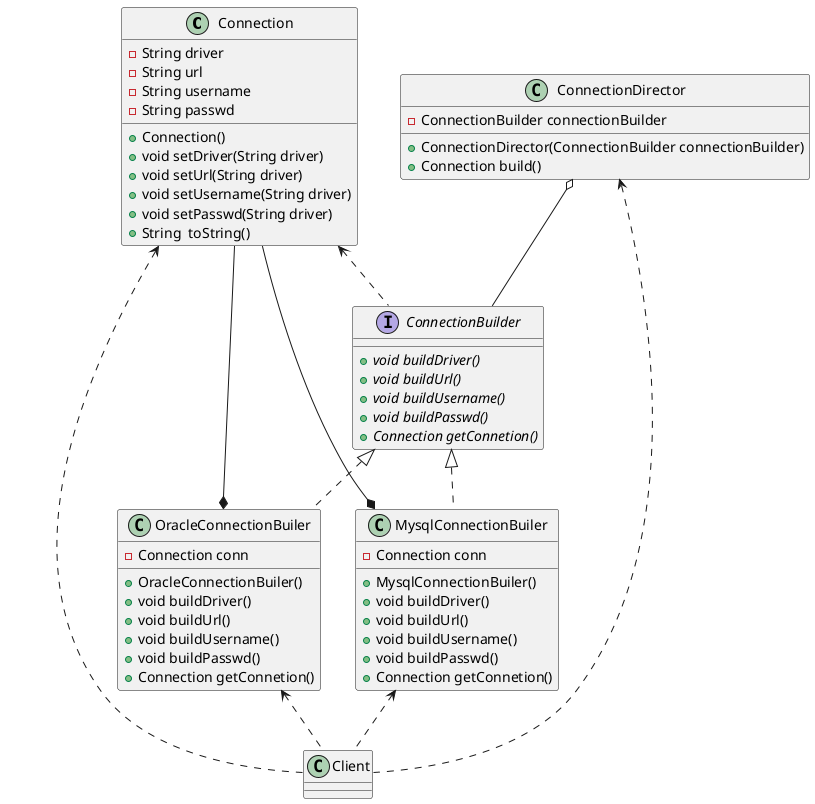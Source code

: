 @startuml

class Connection{
    {field} - String driver
    {field} - String url
    {field} - String username
    {field} - String passwd
    + Connection()
    {method} + void setDriver(String driver)
    {method} + void setUrl(String driver)
    {method} + void setUsername(String driver)
    {method} + void setPasswd(String driver)
    {method} + String  toString()
}

interface ConnectionBuilder{
       {abstract} {method} + void buildDriver()
       {abstract} {method} + void buildUrl()
       {abstract} {method} + void buildUsername()
       {abstract} {method} + void buildPasswd()
       {abstract} {method} + Connection getConnetion()
}

class MysqlConnectionBuiler{
         {field} - Connection conn
         {method} + MysqlConnectionBuiler()
         {method} + void buildDriver()
         {method} + void buildUrl()
         {method} + void buildUsername()
         {method} + void buildPasswd()
         {method} + Connection getConnetion()
}

class OracleConnectionBuiler{
         {field} - Connection conn
         {method} + OracleConnectionBuiler()
         {method} + void buildDriver()
         {method} + void buildUrl()
         {method} + void buildUsername()
         {method} + void buildPasswd()
         {method} + Connection getConnetion()
}

class ConnectionDirector{
      {field} - ConnectionBuilder connectionBuilder
      {method} + ConnectionDirector(ConnectionBuilder connectionBuilder)
      {method} + Connection build()
}

class Client

ConnectionBuilder <|.. MysqlConnectionBuiler
ConnectionBuilder <|.. OracleConnectionBuiler
Connection <.. ConnectionBuilder
MysqlConnectionBuiler *-- Connection
OracleConnectionBuiler *-- Connection
ConnectionDirector o-- ConnectionBuilder
ConnectionDirector <.. Client
MysqlConnectionBuiler <.. Client
OracleConnectionBuiler <.. Client
Connection <.. Client


@enduml